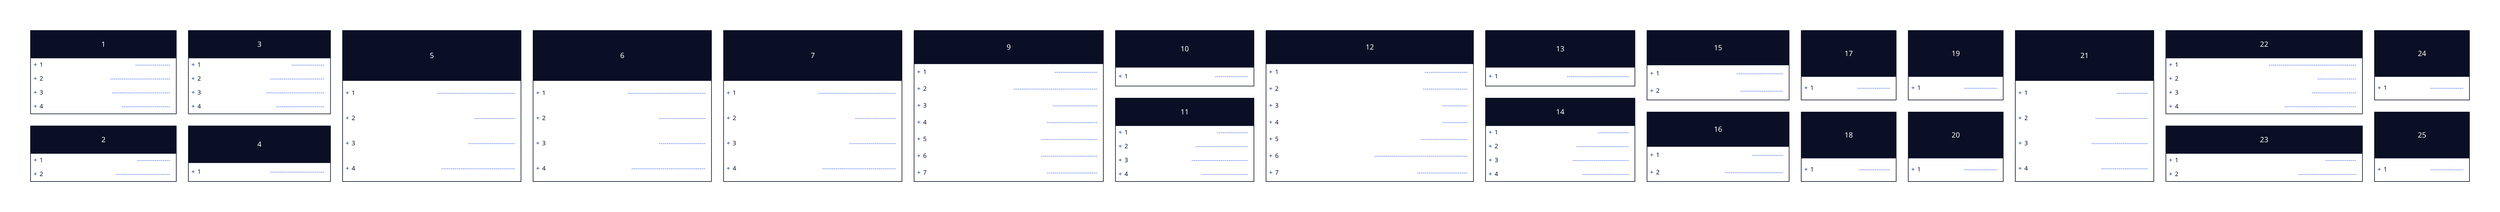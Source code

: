 grid-columns: 15

1: {
  shape: class
  1: ------------------
  2: -------------------------------
  3: ------------------------------
  4: -------------------------
}
2: {
  shape: class
  1: -----------------
  2: ----------------------------
}
3: {
  shape: class
  1: -----------------
  2: ----------------------------
  3: ------------------------------
  4: -------------------------
}
4: {
  shape: class
  1: ----------------------------
}
5: {
  shape: class
  1: --------------------
  2: ----------------------------------------------
  3: ---------------------------------
}
6: {
  shape: class
  1: ----------------------------------------
  2: ------------------------
  3: ------------------------
  4: --------------------------------------
}
7: {
  shape: class
  1: ----------------------------------------
  2: ---------------------
  3: ------------------------
  4: --------------------------------------
}
5: {
  shape: class
  1: ----------------------------------------
  2: ---------------------
  3: ------------------------
  4: --------------------------------------
}
9: {
  shape: class
  1: ----------------------
  2: -------------------------------------------
  3: -----------------------
  4: --------------------------
  5: -----------------------------
  6: -----------------------------
  7: --------------------------
}
10: {
  shape: class
  1: -----------------
}
11: {
  shape: class
  1: ----------------
  2: ---------------------------
  3: -----------------------------
  4: ------------------------
}
12: {
  shape: class
  1: ----------------------
  2: -----------------------
  3: -------------
  4: -------------
  5: ------------------------
  6: ------------------------------------------------
  7: --------------------------
}
13: {
  shape: class
  1: --------------------------------
}
14: {
  shape: class
  1: ----------------
  2: ---------------------------
  3: -----------------------------
  4: ------------------------
}
15: {
  shape: class
  1: ------------------------
  2: ----------------------
}
16: {
  shape: class
  1: ----------------
  2: ------------------------------
}
17: {
  shape: class
  1: -----------------
}
18: {
  shape: class
  1: ----------------
}
19: {
  shape: class
  1: -----------------
}
20: {
  shape: class
  1: -----------------
}
21: {
  shape: class
  1: ----------------
  2: ---------------------------
  3: -----------------------------
  4: ------------------------
}
22: {
  shape: class
  1: ---------------------------------------------
  2: --------------------
  3: -----------------------
  4: -------------------------------------
}
23: {
  shape: class
  1: ----------------
  2: ------------------------------
}
24: {
  shape: class
  1: -----------------
}
25: {
  shape: class
  1: -----------------
}
